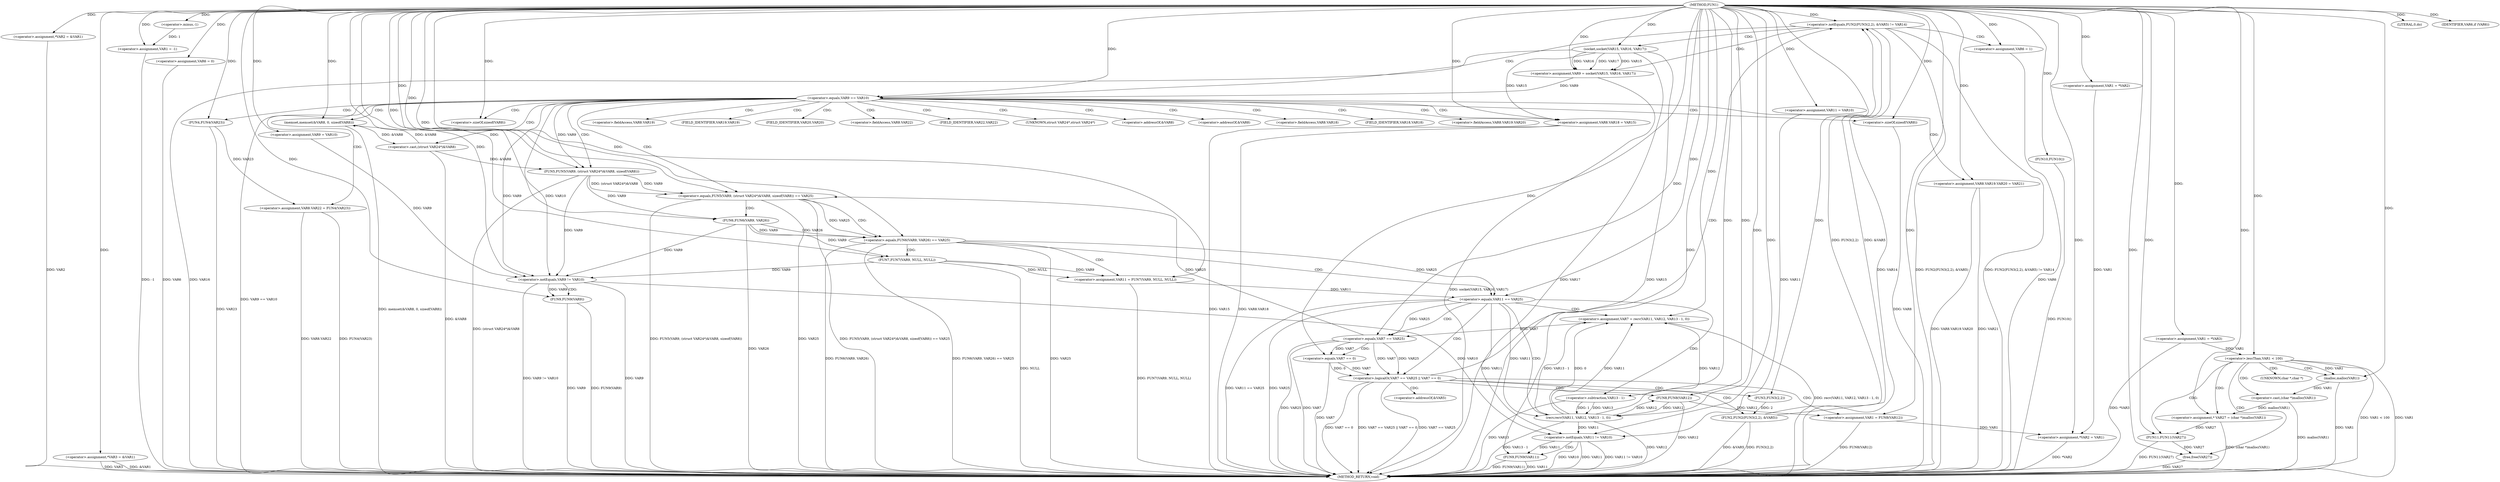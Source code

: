 digraph FUN1 {  
"1000100" [label = "(METHOD,FUN1)" ]
"1000293" [label = "(METHOD_RETURN,void)" ]
"1000104" [label = "(<operator>.assignment,*VAR2 = &VAR1)" ]
"1000109" [label = "(<operator>.assignment,*VAR3 = &VAR1)" ]
"1000113" [label = "(<operator>.assignment,VAR1 = -1)" ]
"1000115" [label = "(<operator>.minus,-1)" ]
"1000119" [label = "(<operator>.assignment,VAR1 = *VAR2)" ]
"1000126" [label = "(<operator>.assignment,VAR6 = 0)" ]
"1000132" [label = "(<operator>.assignment,VAR9 = VAR10)" ]
"1000136" [label = "(<operator>.assignment,VAR11 = VAR10)" ]
"1000143" [label = "(<operator>.notEquals,FUN2(FUN3(2,2), &VAR5) != VAR14)" ]
"1000144" [label = "(FUN2,FUN2(FUN3(2,2), &VAR5))" ]
"1000145" [label = "(FUN3,FUN3(2,2))" ]
"1000153" [label = "(<operator>.assignment,VAR6 = 1)" ]
"1000156" [label = "(<operator>.assignment,VAR9 = socket(VAR15, VAR16, VAR17))" ]
"1000158" [label = "(socket,socket(VAR15, VAR16, VAR17))" ]
"1000163" [label = "(<operator>.equals,VAR9 == VAR10)" ]
"1000168" [label = "(memset,memset(&VAR8, 0, sizeof(VAR8)))" ]
"1000172" [label = "(<operator>.sizeOf,sizeof(VAR8))" ]
"1000174" [label = "(<operator>.assignment,VAR8.VAR18 = VAR15)" ]
"1000179" [label = "(<operator>.assignment,VAR8.VAR19.VAR20 = VAR21)" ]
"1000186" [label = "(<operator>.assignment,VAR8.VAR22 = FUN4(VAR23))" ]
"1000190" [label = "(FUN4,FUN4(VAR23))" ]
"1000193" [label = "(<operator>.equals,FUN5(VAR9, (struct VAR24*)&VAR8, sizeof(VAR8)) == VAR25)" ]
"1000194" [label = "(FUN5,FUN5(VAR9, (struct VAR24*)&VAR8, sizeof(VAR8)))" ]
"1000196" [label = "(<operator>.cast,(struct VAR24*)&VAR8)" ]
"1000200" [label = "(<operator>.sizeOf,sizeof(VAR8))" ]
"1000206" [label = "(<operator>.equals,FUN6(VAR9, VAR26) == VAR25)" ]
"1000207" [label = "(FUN6,FUN6(VAR9, VAR26))" ]
"1000213" [label = "(<operator>.assignment,VAR11 = FUN7(VAR9, NULL, NULL))" ]
"1000215" [label = "(FUN7,FUN7(VAR9, NULL, NULL))" ]
"1000220" [label = "(<operator>.equals,VAR11 == VAR25)" ]
"1000225" [label = "(<operator>.assignment,VAR7 = recv(VAR11, VAR12, VAR13 - 1, 0))" ]
"1000227" [label = "(recv,recv(VAR11, VAR12, VAR13 - 1, 0))" ]
"1000230" [label = "(<operator>.subtraction,VAR13 - 1)" ]
"1000235" [label = "(<operator>.logicalOr,VAR7 == VAR25 || VAR7 == 0)" ]
"1000236" [label = "(<operator>.equals,VAR7 == VAR25)" ]
"1000239" [label = "(<operator>.equals,VAR7 == 0)" ]
"1000244" [label = "(<operator>.assignment,VAR1 = FUN8(VAR12))" ]
"1000246" [label = "(FUN8,FUN8(VAR12))" ]
"1000248" [label = "(LITERAL,0,do)" ]
"1000250" [label = "(<operator>.notEquals,VAR9 != VAR10)" ]
"1000254" [label = "(FUN9,FUN9(VAR9))" ]
"1000257" [label = "(<operator>.notEquals,VAR11 != VAR10)" ]
"1000261" [label = "(FUN9,FUN9(VAR11))" ]
"1000264" [label = "(IDENTIFIER,VAR6,if (VAR6))" ]
"1000266" [label = "(FUN10,FUN10())" ]
"1000267" [label = "(<operator>.assignment,*VAR2 = VAR1)" ]
"1000273" [label = "(<operator>.assignment,VAR1 = *VAR3)" ]
"1000278" [label = "(<operator>.lessThan,VAR1 < 100)" ]
"1000283" [label = "(<operator>.assignment,* VAR27 = (char *)malloc(VAR1))" ]
"1000285" [label = "(<operator>.cast,(char *)malloc(VAR1))" ]
"1000287" [label = "(malloc,malloc(VAR1))" ]
"1000289" [label = "(FUN11,FUN11(VAR27))" ]
"1000291" [label = "(free,free(VAR27))" ]
"1000148" [label = "(<operator>.addressOf,&VAR5)" ]
"1000169" [label = "(<operator>.addressOf,&VAR8)" ]
"1000175" [label = "(<operator>.fieldAccess,VAR8.VAR18)" ]
"1000177" [label = "(FIELD_IDENTIFIER,VAR18,VAR18)" ]
"1000180" [label = "(<operator>.fieldAccess,VAR8.VAR19.VAR20)" ]
"1000181" [label = "(<operator>.fieldAccess,VAR8.VAR19)" ]
"1000183" [label = "(FIELD_IDENTIFIER,VAR19,VAR19)" ]
"1000184" [label = "(FIELD_IDENTIFIER,VAR20,VAR20)" ]
"1000187" [label = "(<operator>.fieldAccess,VAR8.VAR22)" ]
"1000189" [label = "(FIELD_IDENTIFIER,VAR22,VAR22)" ]
"1000197" [label = "(UNKNOWN,struct VAR24*,struct VAR24*)" ]
"1000198" [label = "(<operator>.addressOf,&VAR8)" ]
"1000286" [label = "(UNKNOWN,char *,char *)" ]
  "1000179" -> "1000293"  [ label = "DDG: VAR21"] 
  "1000104" -> "1000293"  [ label = "DDG: VAR2"] 
  "1000257" -> "1000293"  [ label = "DDG: VAR10"] 
  "1000174" -> "1000293"  [ label = "DDG: VAR15"] 
  "1000158" -> "1000293"  [ label = "DDG: VAR15"] 
  "1000168" -> "1000293"  [ label = "DDG: memset(&VAR8, 0, sizeof(VAR8))"] 
  "1000186" -> "1000293"  [ label = "DDG: VAR8.VAR22"] 
  "1000250" -> "1000293"  [ label = "DDG: VAR9"] 
  "1000193" -> "1000293"  [ label = "DDG: FUN5(VAR9, (struct VAR24*)&VAR8, sizeof(VAR8))"] 
  "1000200" -> "1000293"  [ label = "DDG: VAR8"] 
  "1000225" -> "1000293"  [ label = "DDG: recv(VAR11, VAR12, VAR13 - 1, 0)"] 
  "1000291" -> "1000293"  [ label = "DDG: VAR27"] 
  "1000236" -> "1000293"  [ label = "DDG: VAR7"] 
  "1000207" -> "1000293"  [ label = "DDG: VAR26"] 
  "1000283" -> "1000293"  [ label = "DDG: (char *)malloc(VAR1)"] 
  "1000206" -> "1000293"  [ label = "DDG: VAR25"] 
  "1000235" -> "1000293"  [ label = "DDG: VAR7 == VAR25"] 
  "1000235" -> "1000293"  [ label = "DDG: VAR7 == 0"] 
  "1000273" -> "1000293"  [ label = "DDG: *VAR3"] 
  "1000235" -> "1000293"  [ label = "DDG: VAR7 == VAR25 || VAR7 == 0"] 
  "1000186" -> "1000293"  [ label = "DDG: FUN4(VAR23)"] 
  "1000285" -> "1000293"  [ label = "DDG: malloc(VAR1)"] 
  "1000254" -> "1000293"  [ label = "DDG: VAR9"] 
  "1000239" -> "1000293"  [ label = "DDG: VAR7"] 
  "1000215" -> "1000293"  [ label = "DDG: NULL"] 
  "1000236" -> "1000293"  [ label = "DDG: VAR25"] 
  "1000158" -> "1000293"  [ label = "DDG: VAR16"] 
  "1000254" -> "1000293"  [ label = "DDG: FUN9(VAR9)"] 
  "1000206" -> "1000293"  [ label = "DDG: FUN6(VAR9, VAR26) == VAR25"] 
  "1000267" -> "1000293"  [ label = "DDG: *VAR2"] 
  "1000227" -> "1000293"  [ label = "DDG: VAR12"] 
  "1000156" -> "1000293"  [ label = "DDG: socket(VAR15, VAR16, VAR17)"] 
  "1000143" -> "1000293"  [ label = "DDG: FUN2(FUN3(2,2), &VAR5)"] 
  "1000289" -> "1000293"  [ label = "DDG: FUN11(VAR27)"] 
  "1000190" -> "1000293"  [ label = "DDG: VAR23"] 
  "1000113" -> "1000293"  [ label = "DDG: -1"] 
  "1000179" -> "1000293"  [ label = "DDG: VAR8.VAR19.VAR20"] 
  "1000220" -> "1000293"  [ label = "DDG: VAR25"] 
  "1000257" -> "1000293"  [ label = "DDG: VAR11"] 
  "1000144" -> "1000293"  [ label = "DDG: &VAR5"] 
  "1000206" -> "1000293"  [ label = "DDG: FUN6(VAR9, VAR26)"] 
  "1000126" -> "1000293"  [ label = "DDG: VAR6"] 
  "1000266" -> "1000293"  [ label = "DDG: FUN10()"] 
  "1000230" -> "1000293"  [ label = "DDG: VAR13"] 
  "1000278" -> "1000293"  [ label = "DDG: VAR1 < 100"] 
  "1000261" -> "1000293"  [ label = "DDG: VAR11"] 
  "1000153" -> "1000293"  [ label = "DDG: VAR6"] 
  "1000193" -> "1000293"  [ label = "DDG: FUN5(VAR9, (struct VAR24*)&VAR8, sizeof(VAR8)) == VAR25"] 
  "1000109" -> "1000293"  [ label = "DDG: VAR3"] 
  "1000144" -> "1000293"  [ label = "DDG: FUN3(2,2)"] 
  "1000287" -> "1000293"  [ label = "DDG: VAR1"] 
  "1000220" -> "1000293"  [ label = "DDG: VAR11 == VAR25"] 
  "1000143" -> "1000293"  [ label = "DDG: FUN2(FUN3(2,2), &VAR5) != VAR14"] 
  "1000227" -> "1000293"  [ label = "DDG: VAR13 - 1"] 
  "1000213" -> "1000293"  [ label = "DDG: FUN7(VAR9, NULL, NULL)"] 
  "1000143" -> "1000293"  [ label = "DDG: VAR14"] 
  "1000257" -> "1000293"  [ label = "DDG: VAR11 != VAR10"] 
  "1000261" -> "1000293"  [ label = "DDG: FUN9(VAR11)"] 
  "1000250" -> "1000293"  [ label = "DDG: VAR9 != VAR10"] 
  "1000163" -> "1000293"  [ label = "DDG: VAR9 == VAR10"] 
  "1000194" -> "1000293"  [ label = "DDG: (struct VAR24*)&VAR8"] 
  "1000244" -> "1000293"  [ label = "DDG: FUN8(VAR12)"] 
  "1000278" -> "1000293"  [ label = "DDG: VAR1"] 
  "1000109" -> "1000293"  [ label = "DDG: &VAR1"] 
  "1000158" -> "1000293"  [ label = "DDG: VAR17"] 
  "1000174" -> "1000293"  [ label = "DDG: VAR8.VAR18"] 
  "1000246" -> "1000293"  [ label = "DDG: VAR12"] 
  "1000193" -> "1000293"  [ label = "DDG: VAR25"] 
  "1000196" -> "1000293"  [ label = "DDG: &VAR8"] 
  "1000100" -> "1000104"  [ label = "DDG: "] 
  "1000100" -> "1000109"  [ label = "DDG: "] 
  "1000115" -> "1000113"  [ label = "DDG: 1"] 
  "1000100" -> "1000113"  [ label = "DDG: "] 
  "1000100" -> "1000115"  [ label = "DDG: "] 
  "1000100" -> "1000119"  [ label = "DDG: "] 
  "1000100" -> "1000126"  [ label = "DDG: "] 
  "1000100" -> "1000132"  [ label = "DDG: "] 
  "1000100" -> "1000136"  [ label = "DDG: "] 
  "1000144" -> "1000143"  [ label = "DDG: FUN3(2,2)"] 
  "1000144" -> "1000143"  [ label = "DDG: &VAR5"] 
  "1000145" -> "1000144"  [ label = "DDG: 2"] 
  "1000100" -> "1000145"  [ label = "DDG: "] 
  "1000100" -> "1000143"  [ label = "DDG: "] 
  "1000100" -> "1000153"  [ label = "DDG: "] 
  "1000158" -> "1000156"  [ label = "DDG: VAR15"] 
  "1000158" -> "1000156"  [ label = "DDG: VAR16"] 
  "1000158" -> "1000156"  [ label = "DDG: VAR17"] 
  "1000100" -> "1000156"  [ label = "DDG: "] 
  "1000100" -> "1000158"  [ label = "DDG: "] 
  "1000156" -> "1000163"  [ label = "DDG: VAR9"] 
  "1000100" -> "1000163"  [ label = "DDG: "] 
  "1000196" -> "1000168"  [ label = "DDG: &VAR8"] 
  "1000100" -> "1000168"  [ label = "DDG: "] 
  "1000100" -> "1000172"  [ label = "DDG: "] 
  "1000158" -> "1000174"  [ label = "DDG: VAR15"] 
  "1000100" -> "1000174"  [ label = "DDG: "] 
  "1000100" -> "1000179"  [ label = "DDG: "] 
  "1000190" -> "1000186"  [ label = "DDG: VAR23"] 
  "1000100" -> "1000190"  [ label = "DDG: "] 
  "1000194" -> "1000193"  [ label = "DDG: VAR9"] 
  "1000194" -> "1000193"  [ label = "DDG: (struct VAR24*)&VAR8"] 
  "1000163" -> "1000194"  [ label = "DDG: VAR9"] 
  "1000100" -> "1000194"  [ label = "DDG: "] 
  "1000196" -> "1000194"  [ label = "DDG: &VAR8"] 
  "1000168" -> "1000196"  [ label = "DDG: &VAR8"] 
  "1000100" -> "1000200"  [ label = "DDG: "] 
  "1000236" -> "1000193"  [ label = "DDG: VAR25"] 
  "1000100" -> "1000193"  [ label = "DDG: "] 
  "1000207" -> "1000206"  [ label = "DDG: VAR9"] 
  "1000207" -> "1000206"  [ label = "DDG: VAR26"] 
  "1000194" -> "1000207"  [ label = "DDG: VAR9"] 
  "1000100" -> "1000207"  [ label = "DDG: "] 
  "1000193" -> "1000206"  [ label = "DDG: VAR25"] 
  "1000100" -> "1000206"  [ label = "DDG: "] 
  "1000215" -> "1000213"  [ label = "DDG: VAR9"] 
  "1000215" -> "1000213"  [ label = "DDG: NULL"] 
  "1000100" -> "1000213"  [ label = "DDG: "] 
  "1000207" -> "1000215"  [ label = "DDG: VAR9"] 
  "1000100" -> "1000215"  [ label = "DDG: "] 
  "1000213" -> "1000220"  [ label = "DDG: VAR11"] 
  "1000100" -> "1000220"  [ label = "DDG: "] 
  "1000206" -> "1000220"  [ label = "DDG: VAR25"] 
  "1000227" -> "1000225"  [ label = "DDG: VAR11"] 
  "1000227" -> "1000225"  [ label = "DDG: VAR12"] 
  "1000227" -> "1000225"  [ label = "DDG: VAR13 - 1"] 
  "1000227" -> "1000225"  [ label = "DDG: 0"] 
  "1000100" -> "1000225"  [ label = "DDG: "] 
  "1000220" -> "1000227"  [ label = "DDG: VAR11"] 
  "1000100" -> "1000227"  [ label = "DDG: "] 
  "1000246" -> "1000227"  [ label = "DDG: VAR12"] 
  "1000230" -> "1000227"  [ label = "DDG: VAR13"] 
  "1000230" -> "1000227"  [ label = "DDG: 1"] 
  "1000100" -> "1000230"  [ label = "DDG: "] 
  "1000236" -> "1000235"  [ label = "DDG: VAR7"] 
  "1000236" -> "1000235"  [ label = "DDG: VAR25"] 
  "1000225" -> "1000236"  [ label = "DDG: VAR7"] 
  "1000100" -> "1000236"  [ label = "DDG: "] 
  "1000220" -> "1000236"  [ label = "DDG: VAR25"] 
  "1000239" -> "1000235"  [ label = "DDG: VAR7"] 
  "1000239" -> "1000235"  [ label = "DDG: 0"] 
  "1000236" -> "1000239"  [ label = "DDG: VAR7"] 
  "1000100" -> "1000239"  [ label = "DDG: "] 
  "1000246" -> "1000244"  [ label = "DDG: VAR12"] 
  "1000100" -> "1000244"  [ label = "DDG: "] 
  "1000227" -> "1000246"  [ label = "DDG: VAR12"] 
  "1000100" -> "1000246"  [ label = "DDG: "] 
  "1000100" -> "1000248"  [ label = "DDG: "] 
  "1000163" -> "1000250"  [ label = "DDG: VAR9"] 
  "1000215" -> "1000250"  [ label = "DDG: VAR9"] 
  "1000194" -> "1000250"  [ label = "DDG: VAR9"] 
  "1000207" -> "1000250"  [ label = "DDG: VAR9"] 
  "1000132" -> "1000250"  [ label = "DDG: VAR9"] 
  "1000100" -> "1000250"  [ label = "DDG: "] 
  "1000163" -> "1000250"  [ label = "DDG: VAR10"] 
  "1000250" -> "1000254"  [ label = "DDG: VAR9"] 
  "1000100" -> "1000254"  [ label = "DDG: "] 
  "1000220" -> "1000257"  [ label = "DDG: VAR11"] 
  "1000227" -> "1000257"  [ label = "DDG: VAR11"] 
  "1000136" -> "1000257"  [ label = "DDG: VAR11"] 
  "1000100" -> "1000257"  [ label = "DDG: "] 
  "1000250" -> "1000257"  [ label = "DDG: VAR10"] 
  "1000257" -> "1000261"  [ label = "DDG: VAR11"] 
  "1000100" -> "1000261"  [ label = "DDG: "] 
  "1000100" -> "1000264"  [ label = "DDG: "] 
  "1000100" -> "1000266"  [ label = "DDG: "] 
  "1000119" -> "1000267"  [ label = "DDG: VAR1"] 
  "1000244" -> "1000267"  [ label = "DDG: VAR1"] 
  "1000100" -> "1000267"  [ label = "DDG: "] 
  "1000100" -> "1000273"  [ label = "DDG: "] 
  "1000273" -> "1000278"  [ label = "DDG: VAR1"] 
  "1000100" -> "1000278"  [ label = "DDG: "] 
  "1000285" -> "1000283"  [ label = "DDG: malloc(VAR1)"] 
  "1000100" -> "1000283"  [ label = "DDG: "] 
  "1000287" -> "1000285"  [ label = "DDG: VAR1"] 
  "1000278" -> "1000287"  [ label = "DDG: VAR1"] 
  "1000100" -> "1000287"  [ label = "DDG: "] 
  "1000283" -> "1000289"  [ label = "DDG: VAR27"] 
  "1000100" -> "1000289"  [ label = "DDG: "] 
  "1000289" -> "1000291"  [ label = "DDG: VAR27"] 
  "1000100" -> "1000291"  [ label = "DDG: "] 
  "1000143" -> "1000156"  [ label = "CDG: "] 
  "1000143" -> "1000153"  [ label = "CDG: "] 
  "1000143" -> "1000163"  [ label = "CDG: "] 
  "1000143" -> "1000158"  [ label = "CDG: "] 
  "1000163" -> "1000200"  [ label = "CDG: "] 
  "1000163" -> "1000174"  [ label = "CDG: "] 
  "1000163" -> "1000197"  [ label = "CDG: "] 
  "1000163" -> "1000180"  [ label = "CDG: "] 
  "1000163" -> "1000183"  [ label = "CDG: "] 
  "1000163" -> "1000190"  [ label = "CDG: "] 
  "1000163" -> "1000175"  [ label = "CDG: "] 
  "1000163" -> "1000179"  [ label = "CDG: "] 
  "1000163" -> "1000194"  [ label = "CDG: "] 
  "1000163" -> "1000198"  [ label = "CDG: "] 
  "1000163" -> "1000187"  [ label = "CDG: "] 
  "1000163" -> "1000186"  [ label = "CDG: "] 
  "1000163" -> "1000172"  [ label = "CDG: "] 
  "1000163" -> "1000189"  [ label = "CDG: "] 
  "1000163" -> "1000169"  [ label = "CDG: "] 
  "1000163" -> "1000196"  [ label = "CDG: "] 
  "1000163" -> "1000168"  [ label = "CDG: "] 
  "1000163" -> "1000193"  [ label = "CDG: "] 
  "1000163" -> "1000184"  [ label = "CDG: "] 
  "1000163" -> "1000177"  [ label = "CDG: "] 
  "1000163" -> "1000181"  [ label = "CDG: "] 
  "1000193" -> "1000206"  [ label = "CDG: "] 
  "1000193" -> "1000207"  [ label = "CDG: "] 
  "1000206" -> "1000220"  [ label = "CDG: "] 
  "1000206" -> "1000213"  [ label = "CDG: "] 
  "1000206" -> "1000215"  [ label = "CDG: "] 
  "1000220" -> "1000227"  [ label = "CDG: "] 
  "1000220" -> "1000236"  [ label = "CDG: "] 
  "1000220" -> "1000235"  [ label = "CDG: "] 
  "1000220" -> "1000230"  [ label = "CDG: "] 
  "1000220" -> "1000225"  [ label = "CDG: "] 
  "1000235" -> "1000244"  [ label = "CDG: "] 
  "1000235" -> "1000246"  [ label = "CDG: "] 
  "1000235" -> "1000148"  [ label = "CDG: "] 
  "1000235" -> "1000144"  [ label = "CDG: "] 
  "1000235" -> "1000145"  [ label = "CDG: "] 
  "1000235" -> "1000143"  [ label = "CDG: "] 
  "1000236" -> "1000239"  [ label = "CDG: "] 
  "1000250" -> "1000254"  [ label = "CDG: "] 
  "1000257" -> "1000261"  [ label = "CDG: "] 
  "1000278" -> "1000285"  [ label = "CDG: "] 
  "1000278" -> "1000291"  [ label = "CDG: "] 
  "1000278" -> "1000289"  [ label = "CDG: "] 
  "1000278" -> "1000286"  [ label = "CDG: "] 
  "1000278" -> "1000283"  [ label = "CDG: "] 
  "1000278" -> "1000287"  [ label = "CDG: "] 
}
